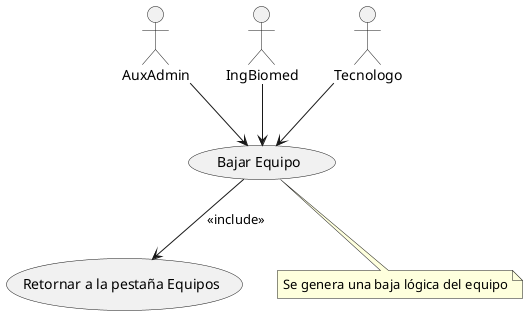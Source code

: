 @startuml
'https://plantuml.com/use-case-diagram

  AuxAdmin --> (Bajar Equipo)
  IngBiomed --> (Bajar Equipo)
  Tecnologo --> (Bajar Equipo)

  (Bajar Equipo) --> (Retornar a la pestaña Equipos): <<include>>

note "Se genera una baja lógica del equipo" as N2
(Bajar Equipo) .. N2

@enduml